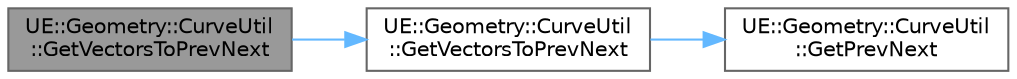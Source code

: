 digraph "UE::Geometry::CurveUtil::GetVectorsToPrevNext"
{
 // INTERACTIVE_SVG=YES
 // LATEX_PDF_SIZE
  bgcolor="transparent";
  edge [fontname=Helvetica,fontsize=10,labelfontname=Helvetica,labelfontsize=10];
  node [fontname=Helvetica,fontsize=10,shape=box,height=0.2,width=0.4];
  rankdir="LR";
  Node1 [id="Node000001",label="UE::Geometry::CurveUtil\l::GetVectorsToPrevNext",height=0.2,width=0.4,color="gray40", fillcolor="grey60", style="filled", fontcolor="black",tooltip="Get (by reference) vectors pointing toward the given vertex index, from its surrounding vertices If b..."];
  Node1 -> Node2 [id="edge1_Node000001_Node000002",color="steelblue1",style="solid",tooltip=" "];
  Node2 [id="Node000002",label="UE::Geometry::CurveUtil\l::GetVectorsToPrevNext",height=0.2,width=0.4,color="grey40", fillcolor="white", style="filled",URL="$d7/dd2/namespaceUE_1_1Geometry_1_1CurveUtil.html#a9a5b53c38d2d7b6b612ec7f4b2081559",tooltip="Get (by reference) vectors pointing toward the given vertex index, from its surrounding vertices If b..."];
  Node2 -> Node3 [id="edge2_Node000002_Node000003",color="steelblue1",style="solid",tooltip=" "];
  Node3 [id="Node000003",label="UE::Geometry::CurveUtil\l::GetPrevNext",height=0.2,width=0.4,color="grey40", fillcolor="white", style="filled",URL="$d7/dd2/namespaceUE_1_1Geometry_1_1CurveUtil.html#ab9a090c87dd7161c5eb8023ba3022f6b",tooltip="Curve utility functions."];
}
